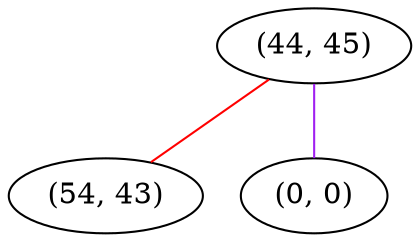 graph "" {
"(44, 45)";
"(54, 43)";
"(0, 0)";
"(44, 45)" -- "(54, 43)"  [color=red, key=0, weight=1];
"(44, 45)" -- "(0, 0)"  [color=purple, key=0, weight=4];
}
